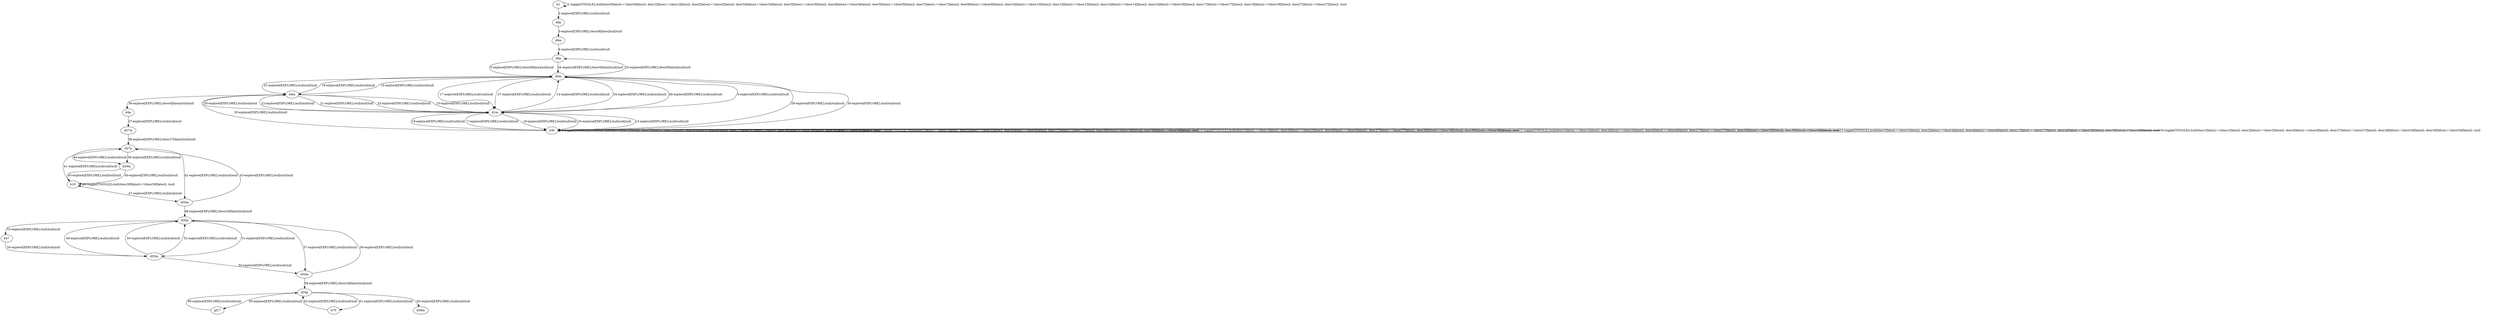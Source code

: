 # Total number of goals covered by this test: 2
# b70 --> d34p
# d34p --> d38m

digraph g {
"b1" -> "b1" [label = "1-toggle[TOGGLE];/null/door0[false]:=!(door0[false]); door1[false]:=!(door1[false]); door2[false]:=!(door2[false]); door34[false]:=!(door34[false]); door3[false]:=!(door3[false]); door4[false]:=!(door4[false]); door5[false]:=!(door5[false]); door7[false]:=!(door7[false]); door9[false]:=!(door9[false]); door10[false]:=!(door10[false]); door13[false]:=!(door13[false]); door14[false]:=!(door14[false]); door16[false]:=!(door16[false]); door17[false]:=!(door17[false]); door19[false]:=!(door19[false]); door27[false]:=!(door27[false]); /null"];
"b1" -> "d9p" [label = "2-explore[EXPLORE];/null/null/null"];
"d9p" -> "d9m" [label = "3-explore[EXPLORE];/door9[false]/null/null"];
"d9m" -> "d0p" [label = "4-explore[EXPLORE];/null/null/null"];
"d0p" -> "d0m" [label = "5-explore[EXPLORE];/door0[false]/null/null"];
"d0m" -> "d1m" [label = "6-explore[EXPLORE];/null/null/null"];
"d1m" -> "b30" [label = "7-explore[EXPLORE];/null/null/null"];
"b30" -> "b30" [label = "8-toggle[TOGGLE];/null/door1[false]:=!(door1[false]); door2[false]:=!(door2[false]); door4[false]:=!(door4[false]); door27[false]:=!(door27[false]); door28[false]:=!(door28[false]); door30[false]:=!(door30[false]); /null"];
"b30" -> "b30" [label = "9-toggle[TOGGLE];/null/door1[false]:=!(door1[false]); door2[false]:=!(door2[false]); door4[false]:=!(door4[false]); door27[false]:=!(door27[false]); door28[false]:=!(door28[false]); door30[false]:=!(door30[false]); /null"];
"b30" -> "b30" [label = "10-toggle[TOGGLE];/null/door1[false]:=!(door1[false]); door2[false]:=!(door2[false]); door4[false]:=!(door4[false]); door27[false]:=!(door27[false]); door28[false]:=!(door28[false]); door30[false]:=!(door30[false]); /null"];
"b30" -> "b30" [label = "11-toggle[TOGGLE];/null/door1[false]:=!(door1[false]); door2[false]:=!(door2[false]); door4[false]:=!(door4[false]); door27[false]:=!(door27[false]); door28[false]:=!(door28[false]); door30[false]:=!(door30[false]); /null"];
"b30" -> "b30" [label = "12-toggle[TOGGLE];/null/door1[false]:=!(door1[false]); door2[false]:=!(door2[false]); door4[false]:=!(door4[false]); door27[false]:=!(door27[false]); door28[false]:=!(door28[false]); door30[false]:=!(door30[false]); /null"];
"b30" -> "d1m" [label = "13-explore[EXPLORE];/null/null/null"];
"d1m" -> "d0m" [label = "14-explore[EXPLORE];/null/null/null"];
"d0m" -> "d4m" [label = "15-explore[EXPLORE];/null/null/null"];
"d4m" -> "d0m" [label = "16-explore[EXPLORE];/null/null/null"];
"d0m" -> "d1m" [label = "17-explore[EXPLORE];/null/null/null"];
"d1m" -> "b30" [label = "18-explore[EXPLORE];/null/null/null"];
"b30" -> "d1m" [label = "19-explore[EXPLORE];/null/null/null"];
"d1m" -> "d4m" [label = "20-explore[EXPLORE];/null/null/null"];
"d4m" -> "d1m" [label = "21-explore[EXPLORE];/null/null/null"];
"d1m" -> "d4m" [label = "22-explore[EXPLORE];/null/null/null"];
"d4m" -> "d1m" [label = "23-explore[EXPLORE];/null/null/null"];
"d1m" -> "d0m" [label = "24-explore[EXPLORE];/null/null/null"];
"d0m" -> "d0p" [label = "25-explore[EXPLORE];/door0[false]/null/null"];
"d0p" -> "d0m" [label = "26-explore[EXPLORE];/door0[false]/null/null"];
"d0m" -> "d1m" [label = "27-explore[EXPLORE];/null/null/null"];
"d1m" -> "d0m" [label = "28-explore[EXPLORE];/null/null/null"];
"d0m" -> "b30" [label = "29-explore[EXPLORE];/null/null/null"];
"b30" -> "d0m" [label = "30-explore[EXPLORE];/null/null/null"];
"d0m" -> "d4m" [label = "31-explore[EXPLORE];/null/null/null"];
"d4m" -> "d1m" [label = "32-explore[EXPLORE];/null/null/null"];
"d1m" -> "b30" [label = "33-explore[EXPLORE];/null/null/null"];
"b30" -> "b30" [label = "34-toggle[TOGGLE];/null/door1[false]:=!(door1[false]); door2[false]:=!(door2[false]); door4[false]:=!(door4[false]); door27[false]:=!(door27[false]); door28[false]:=!(door28[false]); door30[false]:=!(door30[false]); /null"];
"b30" -> "d4m" [label = "35-explore[EXPLORE];/null/null/null"];
"d4m" -> "d4p" [label = "36-explore[EXPLORE];/door4[false]/null/null"];
"d4p" -> "d27m" [label = "37-explore[EXPLORE];/null/null/null"];
"d27m" -> "d27p" [label = "38-explore[EXPLORE];/door27[false]/null/null"];
"d27p" -> "d29m" [label = "39-explore[EXPLORE];/null/null/null"];
"d29m" -> "b18" [label = "40-explore[EXPLORE];/null/null/null"];
"b18" -> "d27p" [label = "41-explore[EXPLORE];/null/null/null"];
"d27p" -> "d30m" [label = "42-explore[EXPLORE];/null/null/null"];
"d30m" -> "d27p" [label = "43-explore[EXPLORE];/null/null/null"];
"d27p" -> "d29m" [label = "44-explore[EXPLORE];/null/null/null"];
"d29m" -> "b18" [label = "45-explore[EXPLORE];/null/null/null"];
"b18" -> "b18" [label = "46-toggle[TOGGLE];/null/door30[false]:=!(door30[false]); /null"];
"b18" -> "d30m" [label = "47-explore[EXPLORE];/null/null/null"];
"d30m" -> "d30p" [label = "48-explore[EXPLORE];/door30[false]/null/null"];
"d30p" -> "d35m" [label = "49-explore[EXPLORE];/null/null/null"];
"d35m" -> "d30p" [label = "50-explore[EXPLORE];/null/null/null"];
"d30p" -> "d35m" [label = "51-explore[EXPLORE];/null/null/null"];
"d35m" -> "d30p" [label = "52-explore[EXPLORE];/null/null/null"];
"d30p" -> "b47" [label = "53-explore[EXPLORE];/null/null/null"];
"b47" -> "d35m" [label = "54-explore[EXPLORE];/null/null/null"];
"d35m" -> "d34m" [label = "55-explore[EXPLORE];/null/null/null"];
"d34m" -> "d30p" [label = "56-explore[EXPLORE];/null/null/null"];
"d30p" -> "d34m" [label = "57-explore[EXPLORE];/null/null/null"];
"d34m" -> "d34p" [label = "58-explore[EXPLORE];/door34[false]/null/null"];
"d34p" -> "gf17" [label = "59-explore[EXPLORE];/null/null/null"];
"gf17" -> "d34p" [label = "60-explore[EXPLORE];/null/null/null"];
"d34p" -> "b70" [label = "61-explore[EXPLORE];/null/null/null"];
"b70" -> "d34p" [label = "62-explore[EXPLORE];/null/null/null"];
"d34p" -> "d38m" [label = "63-explore[EXPLORE];/null/null/null"];
}